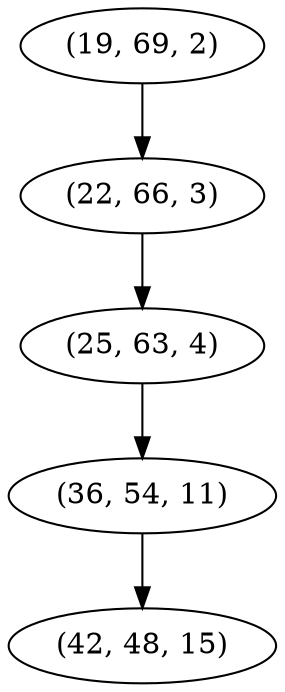 digraph tree {
    "(19, 69, 2)";
    "(22, 66, 3)";
    "(25, 63, 4)";
    "(36, 54, 11)";
    "(42, 48, 15)";
    "(19, 69, 2)" -> "(22, 66, 3)";
    "(22, 66, 3)" -> "(25, 63, 4)";
    "(25, 63, 4)" -> "(36, 54, 11)";
    "(36, 54, 11)" -> "(42, 48, 15)";
}
